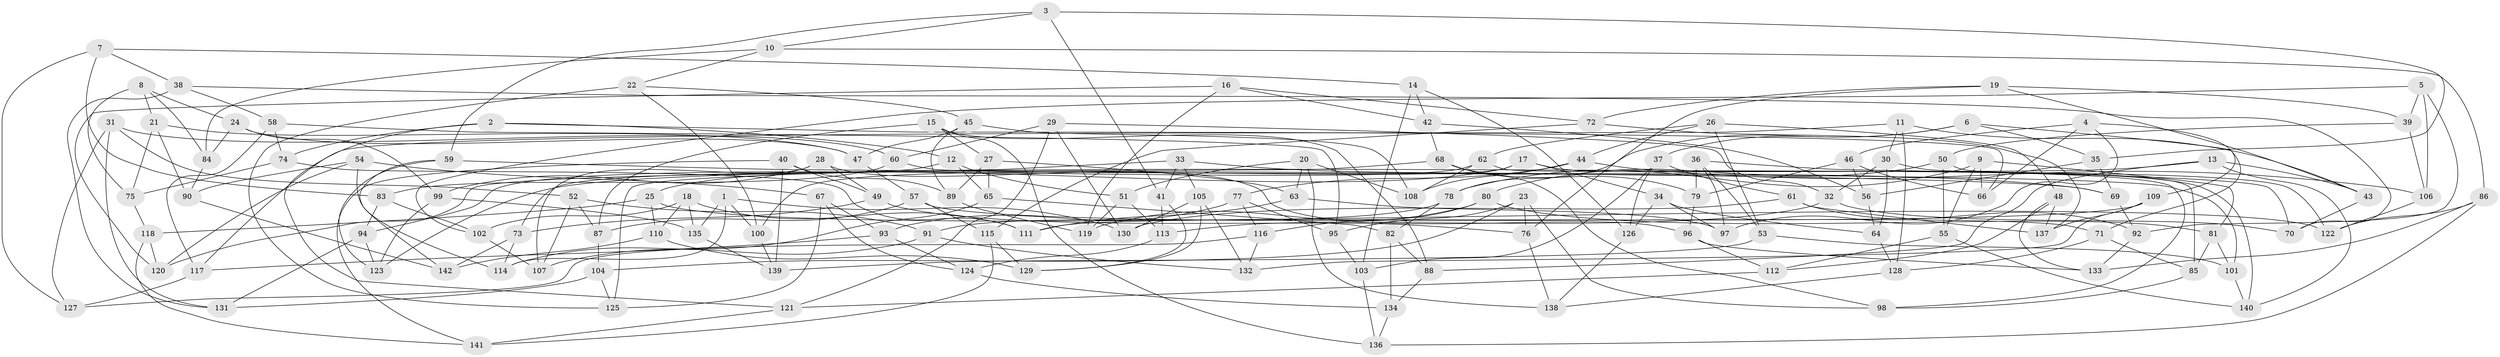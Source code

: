 // coarse degree distribution, {4: 0.84, 10: 0.04, 11: 0.03, 5: 0.02, 12: 0.02, 9: 0.01, 3: 0.04}
// Generated by graph-tools (version 1.1) at 2025/53/03/04/25 22:53:38]
// undirected, 142 vertices, 284 edges
graph export_dot {
  node [color=gray90,style=filled];
  1;
  2;
  3;
  4;
  5;
  6;
  7;
  8;
  9;
  10;
  11;
  12;
  13;
  14;
  15;
  16;
  17;
  18;
  19;
  20;
  21;
  22;
  23;
  24;
  25;
  26;
  27;
  28;
  29;
  30;
  31;
  32;
  33;
  34;
  35;
  36;
  37;
  38;
  39;
  40;
  41;
  42;
  43;
  44;
  45;
  46;
  47;
  48;
  49;
  50;
  51;
  52;
  53;
  54;
  55;
  56;
  57;
  58;
  59;
  60;
  61;
  62;
  63;
  64;
  65;
  66;
  67;
  68;
  69;
  70;
  71;
  72;
  73;
  74;
  75;
  76;
  77;
  78;
  79;
  80;
  81;
  82;
  83;
  84;
  85;
  86;
  87;
  88;
  89;
  90;
  91;
  92;
  93;
  94;
  95;
  96;
  97;
  98;
  99;
  100;
  101;
  102;
  103;
  104;
  105;
  106;
  107;
  108;
  109;
  110;
  111;
  112;
  113;
  114;
  115;
  116;
  117;
  118;
  119;
  120;
  121;
  122;
  123;
  124;
  125;
  126;
  127;
  128;
  129;
  130;
  131;
  132;
  133;
  134;
  135;
  136;
  137;
  138;
  139;
  140;
  141;
  142;
  1 -- 114;
  1 -- 100;
  1 -- 135;
  1 -- 130;
  2 -- 12;
  2 -- 74;
  2 -- 66;
  2 -- 121;
  3 -- 10;
  3 -- 41;
  3 -- 59;
  3 -- 35;
  4 -- 97;
  4 -- 109;
  4 -- 66;
  4 -- 46;
  5 -- 102;
  5 -- 92;
  5 -- 39;
  5 -- 106;
  6 -- 37;
  6 -- 78;
  6 -- 71;
  6 -- 35;
  7 -- 83;
  7 -- 38;
  7 -- 14;
  7 -- 127;
  8 -- 84;
  8 -- 21;
  8 -- 24;
  8 -- 75;
  9 -- 81;
  9 -- 55;
  9 -- 66;
  9 -- 78;
  10 -- 86;
  10 -- 22;
  10 -- 84;
  11 -- 117;
  11 -- 43;
  11 -- 30;
  11 -- 128;
  12 -- 73;
  12 -- 51;
  12 -- 65;
  13 -- 140;
  13 -- 123;
  13 -- 88;
  13 -- 43;
  14 -- 42;
  14 -- 126;
  14 -- 103;
  15 -- 88;
  15 -- 27;
  15 -- 87;
  15 -- 136;
  16 -- 42;
  16 -- 72;
  16 -- 119;
  16 -- 120;
  17 -- 140;
  17 -- 25;
  17 -- 100;
  17 -- 34;
  18 -- 102;
  18 -- 110;
  18 -- 111;
  18 -- 135;
  19 -- 39;
  19 -- 76;
  19 -- 43;
  19 -- 72;
  20 -- 108;
  20 -- 63;
  20 -- 51;
  20 -- 138;
  21 -- 75;
  21 -- 47;
  21 -- 90;
  22 -- 100;
  22 -- 125;
  22 -- 45;
  23 -- 98;
  23 -- 95;
  23 -- 76;
  23 -- 104;
  24 -- 47;
  24 -- 84;
  24 -- 99;
  25 -- 122;
  25 -- 118;
  25 -- 110;
  26 -- 48;
  26 -- 53;
  26 -- 62;
  26 -- 44;
  27 -- 63;
  27 -- 89;
  27 -- 65;
  28 -- 107;
  28 -- 96;
  28 -- 99;
  28 -- 49;
  29 -- 32;
  29 -- 60;
  29 -- 130;
  29 -- 121;
  30 -- 122;
  30 -- 32;
  30 -- 64;
  31 -- 131;
  31 -- 52;
  31 -- 60;
  31 -- 127;
  32 -- 70;
  32 -- 113;
  33 -- 41;
  33 -- 125;
  33 -- 69;
  33 -- 105;
  34 -- 126;
  34 -- 64;
  34 -- 97;
  35 -- 56;
  35 -- 69;
  36 -- 97;
  36 -- 79;
  36 -- 70;
  36 -- 53;
  37 -- 103;
  37 -- 126;
  37 -- 61;
  38 -- 58;
  38 -- 131;
  38 -- 70;
  39 -- 50;
  39 -- 106;
  40 -- 141;
  40 -- 89;
  40 -- 49;
  40 -- 139;
  41 -- 113;
  41 -- 129;
  42 -- 56;
  42 -- 68;
  43 -- 70;
  44 -- 77;
  44 -- 108;
  44 -- 106;
  45 -- 89;
  45 -- 108;
  45 -- 47;
  46 -- 56;
  46 -- 66;
  46 -- 79;
  47 -- 57;
  48 -- 112;
  48 -- 137;
  48 -- 133;
  49 -- 73;
  49 -- 76;
  50 -- 80;
  50 -- 55;
  50 -- 85;
  51 -- 113;
  51 -- 119;
  52 -- 91;
  52 -- 107;
  52 -- 87;
  53 -- 139;
  53 -- 101;
  54 -- 114;
  54 -- 120;
  54 -- 67;
  54 -- 90;
  55 -- 112;
  55 -- 140;
  56 -- 64;
  57 -- 71;
  57 -- 115;
  57 -- 87;
  58 -- 117;
  58 -- 95;
  58 -- 74;
  59 -- 142;
  59 -- 69;
  59 -- 123;
  60 -- 101;
  60 -- 83;
  61 -- 137;
  61 -- 130;
  61 -- 92;
  62 -- 94;
  62 -- 98;
  62 -- 108;
  63 -- 97;
  63 -- 111;
  64 -- 128;
  65 -- 82;
  65 -- 114;
  67 -- 124;
  67 -- 93;
  67 -- 125;
  68 -- 120;
  68 -- 79;
  68 -- 98;
  69 -- 92;
  71 -- 85;
  71 -- 128;
  72 -- 137;
  72 -- 115;
  73 -- 114;
  73 -- 142;
  74 -- 75;
  74 -- 111;
  75 -- 118;
  76 -- 138;
  77 -- 95;
  77 -- 93;
  77 -- 116;
  78 -- 82;
  78 -- 91;
  79 -- 96;
  80 -- 119;
  80 -- 81;
  80 -- 116;
  81 -- 101;
  81 -- 85;
  82 -- 134;
  82 -- 88;
  83 -- 102;
  83 -- 94;
  84 -- 90;
  85 -- 98;
  86 -- 133;
  86 -- 122;
  86 -- 136;
  87 -- 104;
  88 -- 134;
  89 -- 119;
  90 -- 142;
  91 -- 107;
  91 -- 132;
  92 -- 133;
  93 -- 117;
  93 -- 124;
  94 -- 131;
  94 -- 123;
  95 -- 103;
  96 -- 112;
  96 -- 133;
  99 -- 123;
  99 -- 135;
  100 -- 139;
  101 -- 140;
  102 -- 107;
  103 -- 136;
  104 -- 125;
  104 -- 131;
  105 -- 132;
  105 -- 129;
  105 -- 130;
  106 -- 122;
  109 -- 137;
  109 -- 132;
  109 -- 111;
  110 -- 129;
  110 -- 142;
  112 -- 121;
  113 -- 124;
  115 -- 141;
  115 -- 129;
  116 -- 127;
  116 -- 132;
  117 -- 127;
  118 -- 120;
  118 -- 141;
  121 -- 141;
  124 -- 134;
  126 -- 138;
  128 -- 138;
  134 -- 136;
  135 -- 139;
}

